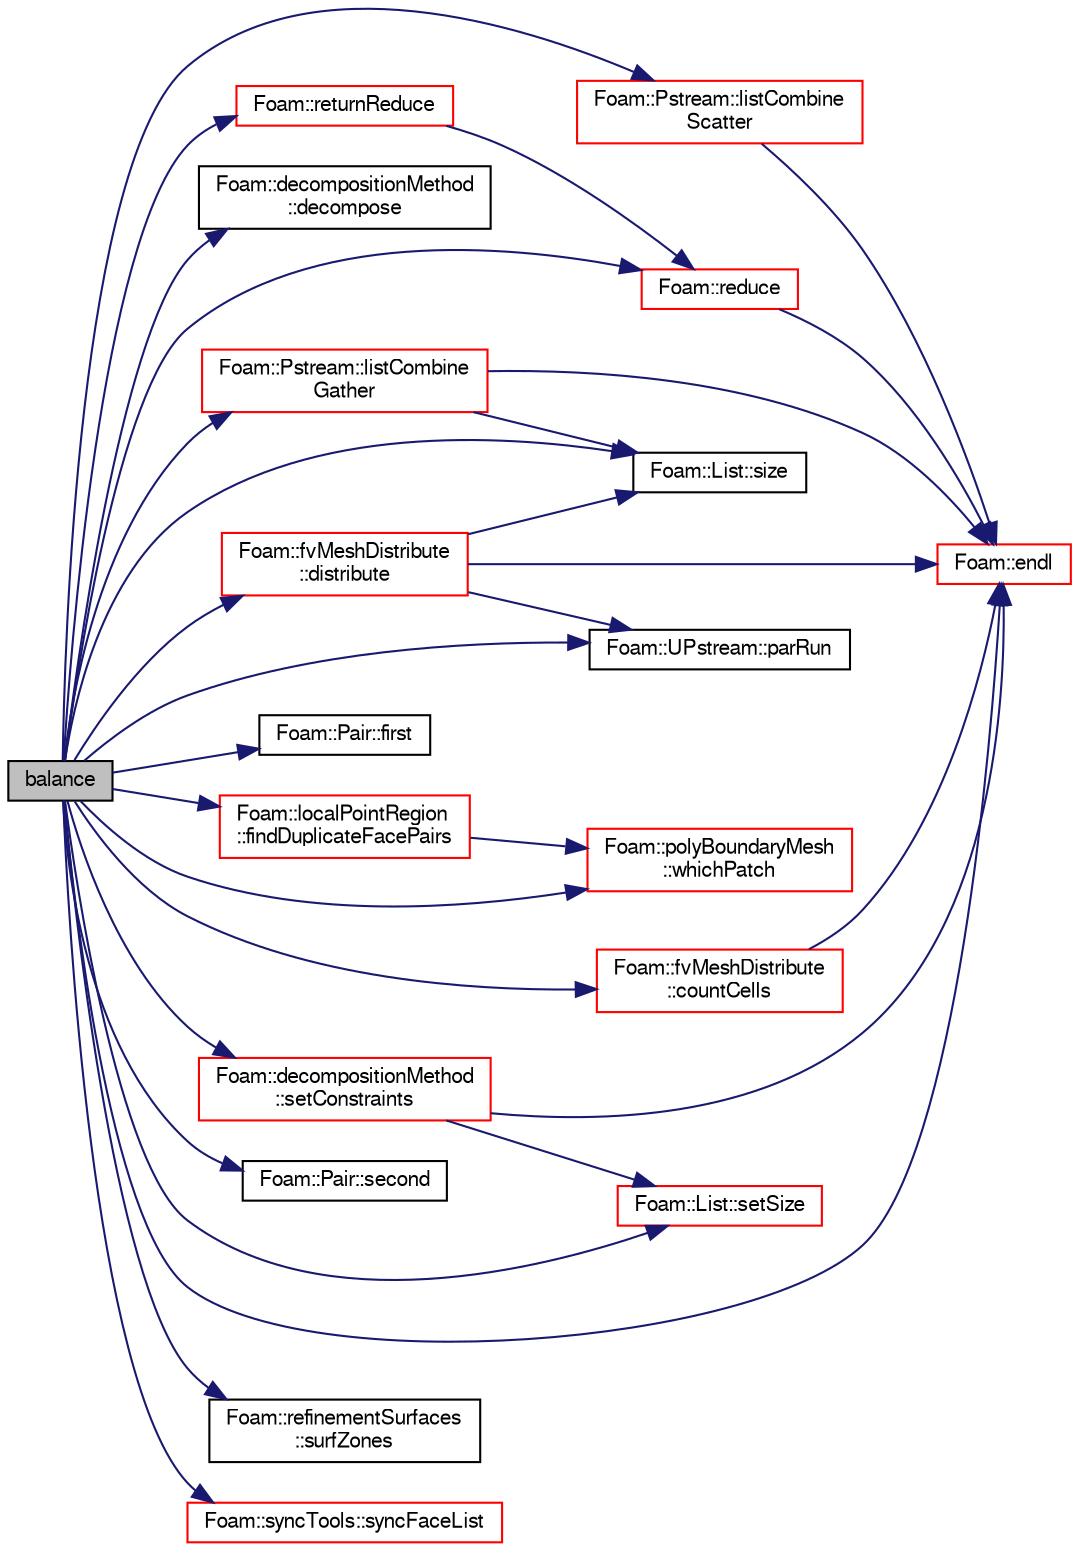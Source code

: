 digraph "balance"
{
  bgcolor="transparent";
  edge [fontname="FreeSans",fontsize="10",labelfontname="FreeSans",labelfontsize="10"];
  node [fontname="FreeSans",fontsize="10",shape=record];
  rankdir="LR";
  Node1 [label="balance",height=0.2,width=0.4,color="black", fillcolor="grey75", style="filled" fontcolor="black"];
  Node1 -> Node2 [color="midnightblue",fontsize="10",style="solid",fontname="FreeSans"];
  Node2 [label="Foam::fvMeshDistribute\l::countCells",height=0.2,width=0.4,color="red",URL="$a00853.html#aa57d1bab8fea555d3ee75a5d2e6411cd",tooltip="Helper function: count cells per processor in wanted distribution. "];
  Node2 -> Node3 [color="midnightblue",fontsize="10",style="solid",fontname="FreeSans"];
  Node3 [label="Foam::endl",height=0.2,width=0.4,color="red",URL="$a10237.html#a2db8fe02a0d3909e9351bb4275b23ce4",tooltip="Add newline and flush stream. "];
  Node1 -> Node4 [color="midnightblue",fontsize="10",style="solid",fontname="FreeSans"];
  Node4 [label="Foam::decompositionMethod\l::decompose",height=0.2,width=0.4,color="black",URL="$a00483.html#a30ea1ec9f9f9f89663dc353e14df5260",tooltip="Return for every coordinate the wanted processor number. "];
  Node1 -> Node5 [color="midnightblue",fontsize="10",style="solid",fontname="FreeSans"];
  Node5 [label="Foam::fvMeshDistribute\l::distribute",height=0.2,width=0.4,color="red",URL="$a00853.html#acb11a389cf765470aea69d37a526cf1f",tooltip="Send cells to neighbours according to distribution. "];
  Node5 -> Node3 [color="midnightblue",fontsize="10",style="solid",fontname="FreeSans"];
  Node5 -> Node6 [color="midnightblue",fontsize="10",style="solid",fontname="FreeSans"];
  Node6 [label="Foam::UPstream::parRun",height=0.2,width=0.4,color="black",URL="$a02690.html#adbb27f04b5705440fb8b09f278059011",tooltip="Is this a parallel run? "];
  Node5 -> Node7 [color="midnightblue",fontsize="10",style="solid",fontname="FreeSans"];
  Node7 [label="Foam::List::size",height=0.2,width=0.4,color="black",URL="$a01325.html#a8a5f6fa29bd4b500caf186f60245b384",tooltip="Override size to be inconsistent with allocated storage. "];
  Node1 -> Node3 [color="midnightblue",fontsize="10",style="solid",fontname="FreeSans"];
  Node1 -> Node8 [color="midnightblue",fontsize="10",style="solid",fontname="FreeSans"];
  Node8 [label="Foam::localPointRegion\l::findDuplicateFacePairs",height=0.2,width=0.4,color="red",URL="$a01339.html#ada4b8f94bf6f76d8d4342d0d169ce358",tooltip="Helper routine to find all baffles (two boundary faces. "];
  Node8 -> Node9 [color="midnightblue",fontsize="10",style="solid",fontname="FreeSans"];
  Node9 [label="Foam::polyBoundaryMesh\l::whichPatch",height=0.2,width=0.4,color="red",URL="$a01855.html#a6d7e875689c6272231ad4b60139b7324",tooltip="Return patch index for a given face label. "];
  Node1 -> Node10 [color="midnightblue",fontsize="10",style="solid",fontname="FreeSans"];
  Node10 [label="Foam::Pair::first",height=0.2,width=0.4,color="black",URL="$a01710.html#a69ef5dddb2067ac3fb125632597a61b9",tooltip="Return first. "];
  Node1 -> Node11 [color="midnightblue",fontsize="10",style="solid",fontname="FreeSans"];
  Node11 [label="Foam::Pstream::listCombine\lGather",height=0.2,width=0.4,color="red",URL="$a01959.html#a8c0e5044dc4a942cf62b06797c3a743f"];
  Node11 -> Node7 [color="midnightblue",fontsize="10",style="solid",fontname="FreeSans"];
  Node11 -> Node3 [color="midnightblue",fontsize="10",style="solid",fontname="FreeSans"];
  Node1 -> Node12 [color="midnightblue",fontsize="10",style="solid",fontname="FreeSans"];
  Node12 [label="Foam::Pstream::listCombine\lScatter",height=0.2,width=0.4,color="red",URL="$a01959.html#adfd4915b68ab7181dccb847976286e56",tooltip="Scatter data. Reverse of combineGather. "];
  Node12 -> Node3 [color="midnightblue",fontsize="10",style="solid",fontname="FreeSans"];
  Node1 -> Node6 [color="midnightblue",fontsize="10",style="solid",fontname="FreeSans"];
  Node1 -> Node13 [color="midnightblue",fontsize="10",style="solid",fontname="FreeSans"];
  Node13 [label="Foam::reduce",height=0.2,width=0.4,color="red",URL="$a10237.html#a7ffd6af4acc2eb9ba72ee296b5ecda23"];
  Node13 -> Node3 [color="midnightblue",fontsize="10",style="solid",fontname="FreeSans"];
  Node1 -> Node14 [color="midnightblue",fontsize="10",style="solid",fontname="FreeSans"];
  Node14 [label="Foam::returnReduce",height=0.2,width=0.4,color="red",URL="$a10237.html#a8d528a67d2a9c6fe4fb94bc86872624b"];
  Node14 -> Node13 [color="midnightblue",fontsize="10",style="solid",fontname="FreeSans"];
  Node1 -> Node15 [color="midnightblue",fontsize="10",style="solid",fontname="FreeSans"];
  Node15 [label="Foam::Pair::second",height=0.2,width=0.4,color="black",URL="$a01710.html#a4735f680939b3f5fec1e4a8d34549d6f",tooltip="Return second. "];
  Node1 -> Node16 [color="midnightblue",fontsize="10",style="solid",fontname="FreeSans"];
  Node16 [label="Foam::decompositionMethod\l::setConstraints",height=0.2,width=0.4,color="red",URL="$a00483.html#a36608a91d1c00b41284eaf46b895387c",tooltip="Helper: extract constraints: "];
  Node16 -> Node17 [color="midnightblue",fontsize="10",style="solid",fontname="FreeSans"];
  Node17 [label="Foam::List::setSize",height=0.2,width=0.4,color="red",URL="$a01325.html#aedb985ffeaf1bdbfeccc2a8730405703",tooltip="Reset size of List. "];
  Node16 -> Node3 [color="midnightblue",fontsize="10",style="solid",fontname="FreeSans"];
  Node1 -> Node17 [color="midnightblue",fontsize="10",style="solid",fontname="FreeSans"];
  Node1 -> Node7 [color="midnightblue",fontsize="10",style="solid",fontname="FreeSans"];
  Node1 -> Node18 [color="midnightblue",fontsize="10",style="solid",fontname="FreeSans"];
  Node18 [label="Foam::refinementSurfaces\l::surfZones",height=0.2,width=0.4,color="black",URL="$a02054.html#ae149e1770f0bee2a1c69148fe9c6e6a3"];
  Node1 -> Node19 [color="midnightblue",fontsize="10",style="solid",fontname="FreeSans"];
  Node19 [label="Foam::syncTools::syncFaceList",height=0.2,width=0.4,color="red",URL="$a02474.html#abed40ebf1b90b365509600f5e7b004b7",tooltip="Synchronize values on all mesh faces. "];
  Node1 -> Node9 [color="midnightblue",fontsize="10",style="solid",fontname="FreeSans"];
}
